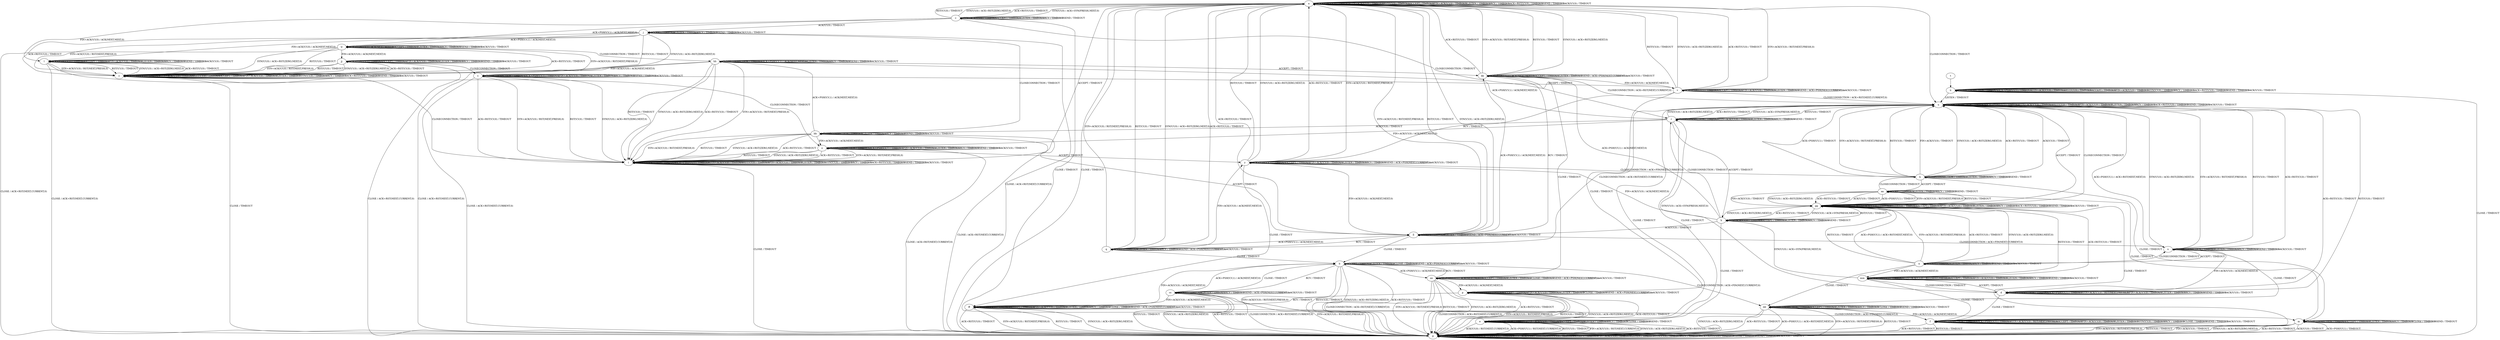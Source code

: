 digraph "" {
	graph ["Incoming time"=0.3313302993774414,
		"Outgoing time"=0.4811215400695801,
		Output="{'States': 39, 'Transitions': 495, 'Filename': '../results/tcp_rerun/TCP_Windows8_Server-TCP_Windows8_Server-4.dot'}",
		Reference="{'States': 39, 'Transitions': 495, 'Filename': '../subjects/tcp/TCP_Windows8_Server.dot'}",
		Solver=yices,
		Updated="{'States': 39, 'Transitions': 495, 'Filename': '../subjects/tcp/TCP_Windows8_Server.dot'}",
		"f-measure"=1.0,
		precision=1.0,
		recall=1.0
	];
	a -> a	[key=0,
		label="ACK+PSH(V,V,1) / TIMEOUT"];
	a -> a	[key=1,
		label="SYN+ACK(V,V,0) / TIMEOUT"];
	a -> a	[key=2,
		label="RST(V,V,0) / TIMEOUT"];
	a -> a	[key=3,
		label="ACCEPT / TIMEOUT"];
	a -> a	[key=4,
		label="FIN+ACK(V,V,0) / TIMEOUT"];
	a -> a	[key=5,
		label="LISTEN / TIMEOUT"];
	a -> a	[key=6,
		label="RCV / TIMEOUT"];
	a -> a	[key=7,
		label="ACK+RST(V,V,0) / TIMEOUT"];
	a -> a	[key=8,
		label="SEND / TIMEOUT"];
	a -> a	[key=9,
		label="ACK(V,V,0) / TIMEOUT"];
	a -> c	[key=0,
		label="SYN(V,V,0) / ACK+SYN(FRESH,NEXT,0)"];
	a -> g	[key=0,
		label="CLOSE / TIMEOUT"];
	a -> u	[key=0,
		label="CLOSECONNECTION / TIMEOUT"];
	b -> b	[key=0,
		label="ACCEPT / TIMEOUT"];
	b -> b	[key=1,
		label="LISTEN / TIMEOUT"];
	b -> b	[key=2,
		label="CLOSE / TIMEOUT"];
	b -> b	[key=3,
		label="SEND / ACK+PSH(NEXT,CURRENT,1)"];
	b -> b	[key=4,
		label="ACK(V,V,0) / TIMEOUT"];
	b -> g	[key=0,
		label="SYN+ACK(V,V,0) / RST(NEXT,FRESH,0)"];
	b -> g	[key=1,
		label="RST(V,V,0) / TIMEOUT"];
	b -> g	[key=2,
		label="SYN(V,V,0) / ACK+RST(ZERO,NEXT,0)"];
	b -> g	[key=3,
		label="ACK+RST(V,V,0) / TIMEOUT"];
	b -> cc	[key=0,
		label="RCV / TIMEOUT"];
	b -> dd	[key=0,
		label="CLOSECONNECTION / ACK+FIN(NEXT,CURRENT,0)"];
	b -> ee	[key=0,
		label="ACK+PSH(V,V,1) / ACK(NEXT,NEXT,0)"];
	b -> ff	[key=0,
		label="FIN+ACK(V,V,0) / ACK(NEXT,NEXT,0)"];
	c -> a	[key=0,
		label="RST(V,V,0) / TIMEOUT"];
	c -> a	[key=1,
		label="SYN(V,V,0) / ACK+RST(ZERO,NEXT,0)"];
	c -> a	[key=2,
		label="ACK+RST(V,V,0) / TIMEOUT"];
	c -> c	[key=0,
		label="SYN+ACK(V,V,0) / TIMEOUT"];
	c -> c	[key=1,
		label="ACCEPT / TIMEOUT"];
	c -> c	[key=2,
		label="LISTEN / TIMEOUT"];
	c -> c	[key=3,
		label="RCV / TIMEOUT"];
	c -> c	[key=4,
		label="SEND / TIMEOUT"];
	c -> e	[key=0,
		label="CLOSE / TIMEOUT"];
	c -> j	[key=0,
		label="ACK(V,V,0) / TIMEOUT"];
	c -> l	[key=0,
		label="FIN+ACK(V,V,0) / ACK(NEXT,NEXT,0)"];
	c -> r	[key=0,
		label="CLOSECONNECTION / TIMEOUT"];
	c -> w	[key=0,
		label="ACK+PSH(V,V,1) / ACK(NEXT,NEXT,0)"];
	d -> d	[key=0,
		label="CLOSECONNECTION / TIMEOUT"];
	d -> d	[key=1,
		label="ACK+PSH(V,V,1) / TIMEOUT"];
	d -> d	[key=2,
		label="SYN+ACK(V,V,0) / RST(NEXT,FRESH,0)"];
	d -> d	[key=3,
		label="FIN+ACK(V,V,0) / TIMEOUT"];
	d -> d	[key=4,
		label="LISTEN / TIMEOUT"];
	d -> d	[key=5,
		label="RCV / TIMEOUT"];
	d -> d	[key=6,
		label="SEND / TIMEOUT"];
	d -> d	[key=7,
		label="ACK(V,V,0) / TIMEOUT"];
	d -> f	[key=0,
		label="CLOSE / TIMEOUT"];
	d -> r	[key=0,
		label="SYN(V,V,0) / ACK+SYN(FRESH,NEXT,0)"];
	d -> u	[key=0,
		label="RST(V,V,0) / TIMEOUT"];
	d -> u	[key=1,
		label="ACK+RST(V,V,0) / TIMEOUT"];
	d -> mm	[key=0,
		label="ACCEPT / TIMEOUT"];
	e -> e	[key=0,
		label="CLOSECONNECTION / TIMEOUT"];
	e -> e	[key=1,
		label="SYN+ACK(V,V,0) / TIMEOUT"];
	e -> e	[key=2,
		label="ACCEPT / TIMEOUT"];
	e -> e	[key=3,
		label="LISTEN / TIMEOUT"];
	e -> e	[key=4,
		label="RCV / TIMEOUT"];
	e -> e	[key=5,
		label="CLOSE / TIMEOUT"];
	e -> e	[key=6,
		label="SEND / TIMEOUT"];
	e -> g	[key=0,
		label="ACK+PSH(V,V,1) / RST(NEXT,CURRENT,0)"];
	e -> g	[key=1,
		label="RST(V,V,0) / TIMEOUT"];
	e -> g	[key=2,
		label="FIN+ACK(V,V,0) / RST(NEXT,CURRENT,0)"];
	e -> g	[key=3,
		label="SYN(V,V,0) / ACK+RST(ZERO,NEXT,0)"];
	e -> g	[key=4,
		label="ACK+RST(V,V,0) / TIMEOUT"];
	e -> g	[key=5,
		label="ACK(V,V,0) / RST(NEXT,CURRENT,0)"];
	f -> f	[key=0,
		label="CLOSECONNECTION / TIMEOUT"];
	f -> f	[key=1,
		label="ACK+PSH(V,V,1) / TIMEOUT"];
	f -> f	[key=2,
		label="SYN+ACK(V,V,0) / RST(NEXT,FRESH,0)"];
	f -> f	[key=3,
		label="ACCEPT / TIMEOUT"];
	f -> f	[key=4,
		label="FIN+ACK(V,V,0) / TIMEOUT"];
	f -> f	[key=5,
		label="LISTEN / TIMEOUT"];
	f -> f	[key=6,
		label="SYN(V,V,0) / TIMEOUT"];
	f -> f	[key=7,
		label="RCV / TIMEOUT"];
	f -> f	[key=8,
		label="CLOSE / TIMEOUT"];
	f -> f	[key=9,
		label="SEND / TIMEOUT"];
	f -> f	[key=10,
		label="ACK(V,V,0) / TIMEOUT"];
	f -> g	[key=0,
		label="RST(V,V,0) / TIMEOUT"];
	f -> g	[key=1,
		label="ACK+RST(V,V,0) / TIMEOUT"];
	g -> g	[key=0,
		label="CLOSECONNECTION / TIMEOUT"];
	g -> g	[key=1,
		label="ACK+PSH(V,V,1) / TIMEOUT"];
	g -> g	[key=2,
		label="SYN+ACK(V,V,0) / TIMEOUT"];
	g -> g	[key=3,
		label="RST(V,V,0) / TIMEOUT"];
	g -> g	[key=4,
		label="ACCEPT / TIMEOUT"];
	g -> g	[key=5,
		label="FIN+ACK(V,V,0) / TIMEOUT"];
	g -> g	[key=6,
		label="LISTEN / TIMEOUT"];
	g -> g	[key=7,
		label="SYN(V,V,0) / TIMEOUT"];
	g -> g	[key=8,
		label="RCV / TIMEOUT"];
	g -> g	[key=9,
		label="ACK+RST(V,V,0) / TIMEOUT"];
	g -> g	[key=10,
		label="CLOSE / TIMEOUT"];
	g -> g	[key=11,
		label="SEND / TIMEOUT"];
	g -> g	[key=12,
		label="ACK(V,V,0) / TIMEOUT"];
	h -> e	[key=0,
		label="CLOSE / TIMEOUT"];
	h -> h	[key=0,
		label="SYN+ACK(V,V,0) / TIMEOUT"];
	h -> h	[key=1,
		label="ACCEPT / TIMEOUT"];
	h -> h	[key=2,
		label="LISTEN / TIMEOUT"];
	h -> h	[key=3,
		label="RCV / TIMEOUT"];
	h -> h	[key=4,
		label="SEND / TIMEOUT"];
	h -> r	[key=0,
		label="CLOSECONNECTION / TIMEOUT"];
	h -> y	[key=0,
		label="FIN+ACK(V,V,0) / ACK(NEXT,NEXT,0)"];
	h -> gg	[key=0,
		label="RST(V,V,0) / TIMEOUT"];
	h -> gg	[key=1,
		label="SYN(V,V,0) / ACK+RST(ZERO,NEXT,0)"];
	h -> gg	[key=2,
		label="ACK+RST(V,V,0) / TIMEOUT"];
	h -> kk	[key=0,
		label="ACK+PSH(V,V,1) / ACK(NEXT,NEXT,0)"];
	h -> ll	[key=0,
		label="ACK(V,V,0) / TIMEOUT"];
	i -> a	[key=0,
		label="ACCEPT / TIMEOUT"];
	i -> g	[key=0,
		label="CLOSE / TIMEOUT"];
	i -> i	[key=0,
		label="CLOSECONNECTION / TIMEOUT"];
	i -> i	[key=1,
		label="ACK+PSH(V,V,1) / TIMEOUT"];
	i -> i	[key=2,
		label="SYN+ACK(V,V,0) / TIMEOUT"];
	i -> i	[key=3,
		label="RST(V,V,0) / TIMEOUT"];
	i -> i	[key=4,
		label="FIN+ACK(V,V,0) / TIMEOUT"];
	i -> i	[key=5,
		label="LISTEN / TIMEOUT"];
	i -> i	[key=6,
		label="SYN(V,V,0) / TIMEOUT"];
	i -> i	[key=7,
		label="RCV / TIMEOUT"];
	i -> i	[key=8,
		label="ACK+RST(V,V,0) / TIMEOUT"];
	i -> i	[key=9,
		label="SEND / TIMEOUT"];
	i -> i	[key=10,
		label="ACK(V,V,0) / TIMEOUT"];
	j -> g	[key=0,
		label="CLOSE / ACK+RST(NEXT,CURRENT,0)"];
	j -> j	[key=0,
		label="ACCEPT / TIMEOUT"];
	j -> j	[key=1,
		label="LISTEN / TIMEOUT"];
	j -> j	[key=2,
		label="RCV / TIMEOUT"];
	j -> j	[key=3,
		label="SEND / TIMEOUT"];
	j -> j	[key=4,
		label="ACK(V,V,0) / TIMEOUT"];
	j -> l	[key=0,
		label="FIN+ACK(V,V,0) / ACK(NEXT,NEXT,0)"];
	j -> w	[key=0,
		label="ACK+PSH(V,V,1) / ACK(NEXT,NEXT,0)"];
	j -> z	[key=0,
		label="SYN+ACK(V,V,0) / RST(NEXT,FRESH,0)"];
	j -> z	[key=1,
		label="RST(V,V,0) / TIMEOUT"];
	j -> z	[key=2,
		label="SYN(V,V,0) / ACK+RST(ZERO,NEXT,0)"];
	j -> z	[key=3,
		label="ACK+RST(V,V,0) / TIMEOUT"];
	j -> bb	[key=0,
		label="CLOSECONNECTION / TIMEOUT"];
	k -> k	[key=0,
		label="CLOSECONNECTION / TIMEOUT"];
	k -> k	[key=1,
		label="LISTEN / TIMEOUT"];
	k -> k	[key=2,
		label="RCV / TIMEOUT"];
	k -> k	[key=3,
		label="SEND / TIMEOUT"];
	k -> m	[key=0,
		label="CLOSE / TIMEOUT"];
	k -> u	[key=0,
		label="ACK+PSH(V,V,1) / TIMEOUT"];
	k -> u	[key=1,
		label="SYN+ACK(V,V,0) / RST(NEXT,FRESH,0)"];
	k -> u	[key=2,
		label="RST(V,V,0) / TIMEOUT"];
	k -> u	[key=3,
		label="FIN+ACK(V,V,0) / TIMEOUT"];
	k -> u	[key=4,
		label="SYN(V,V,0) / ACK+RST(ZERO,NEXT,0)"];
	k -> u	[key=5,
		label="ACK+RST(V,V,0) / TIMEOUT"];
	k -> u	[key=6,
		label="ACK(V,V,0) / TIMEOUT"];
	k -> aa	[key=0,
		label="ACCEPT / TIMEOUT"];
	l -> g	[key=0,
		label="CLOSE / ACK+RST(NEXT,CURRENT,0)"];
	l -> l	[key=0,
		label="ACK+PSH(V,V,1) / TIMEOUT"];
	l -> l	[key=1,
		label="ACCEPT / TIMEOUT"];
	l -> l	[key=2,
		label="FIN+ACK(V,V,0) / TIMEOUT"];
	l -> l	[key=3,
		label="LISTEN / TIMEOUT"];
	l -> l	[key=4,
		label="RCV / TIMEOUT"];
	l -> l	[key=5,
		label="SEND / TIMEOUT"];
	l -> l	[key=6,
		label="ACK(V,V,0) / TIMEOUT"];
	l -> o	[key=0,
		label="CLOSECONNECTION / TIMEOUT"];
	l -> z	[key=0,
		label="SYN+ACK(V,V,0) / RST(NEXT,FRESH,0)"];
	l -> z	[key=1,
		label="RST(V,V,0) / TIMEOUT"];
	l -> z	[key=2,
		label="SYN(V,V,0) / ACK+RST(ZERO,NEXT,0)"];
	l -> z	[key=3,
		label="ACK+RST(V,V,0) / TIMEOUT"];
	m -> g	[key=0,
		label="ACK+PSH(V,V,1) / TIMEOUT"];
	m -> g	[key=1,
		label="SYN+ACK(V,V,0) / RST(NEXT,FRESH,0)"];
	m -> g	[key=2,
		label="RST(V,V,0) / TIMEOUT"];
	m -> g	[key=3,
		label="FIN+ACK(V,V,0) / TIMEOUT"];
	m -> g	[key=4,
		label="SYN(V,V,0) / ACK+RST(ZERO,NEXT,0)"];
	m -> g	[key=5,
		label="ACK+RST(V,V,0) / TIMEOUT"];
	m -> g	[key=6,
		label="ACK(V,V,0) / TIMEOUT"];
	m -> m	[key=0,
		label="CLOSECONNECTION / TIMEOUT"];
	m -> m	[key=1,
		label="ACCEPT / TIMEOUT"];
	m -> m	[key=2,
		label="LISTEN / TIMEOUT"];
	m -> m	[key=3,
		label="RCV / TIMEOUT"];
	m -> m	[key=4,
		label="CLOSE / TIMEOUT"];
	m -> m	[key=5,
		label="SEND / TIMEOUT"];
	n -> n	[key=0,
		label="ACCEPT / TIMEOUT"];
	n -> n	[key=1,
		label="LISTEN / TIMEOUT"];
	n -> n	[key=2,
		label="RCV / TIMEOUT"];
	n -> n	[key=3,
		label="SEND / TIMEOUT"];
	n -> n	[key=4,
		label="ACK(V,V,0) / TIMEOUT"];
	n -> x	[key=0,
		label="CLOSECONNECTION / TIMEOUT"];
	n -> dd	[key=0,
		label="CLOSE / TIMEOUT"];
	n -> gg	[key=0,
		label="ACK+PSH(V,V,1) / ACK+RST(NEXT,NEXT,0)"];
	n -> gg	[key=1,
		label="SYN+ACK(V,V,0) / RST(NEXT,FRESH,0)"];
	n -> gg	[key=2,
		label="RST(V,V,0) / TIMEOUT"];
	n -> gg	[key=3,
		label="SYN(V,V,0) / ACK+RST(ZERO,NEXT,0)"];
	n -> gg	[key=4,
		label="ACK+RST(V,V,0) / TIMEOUT"];
	n -> mm	[key=0,
		label="FIN+ACK(V,V,0) / ACK(NEXT,NEXT,0)"];
	o -> g	[key=0,
		label="CLOSE / ACK+RST(NEXT,CURRENT,0)"];
	o -> i	[key=0,
		label="SYN+ACK(V,V,0) / RST(NEXT,FRESH,0)"];
	o -> i	[key=1,
		label="RST(V,V,0) / TIMEOUT"];
	o -> i	[key=2,
		label="SYN(V,V,0) / ACK+RST(ZERO,NEXT,0)"];
	o -> i	[key=3,
		label="ACK+RST(V,V,0) / TIMEOUT"];
	o -> o	[key=0,
		label="CLOSECONNECTION / TIMEOUT"];
	o -> o	[key=1,
		label="ACK+PSH(V,V,1) / TIMEOUT"];
	o -> o	[key=2,
		label="FIN+ACK(V,V,0) / TIMEOUT"];
	o -> o	[key=3,
		label="LISTEN / TIMEOUT"];
	o -> o	[key=4,
		label="RCV / TIMEOUT"];
	o -> o	[key=5,
		label="SEND / TIMEOUT"];
	o -> o	[key=6,
		label="ACK(V,V,0) / TIMEOUT"];
	o -> y	[key=0,
		label="ACCEPT / TIMEOUT"];
	p -> g	[key=0,
		label="CLOSECONNECTION / ACK+RST(NEXT,CURRENT,0)"];
	p -> g	[key=1,
		label="SYN+ACK(V,V,0) / RST(NEXT,FRESH,0)"];
	p -> g	[key=2,
		label="RST(V,V,0) / TIMEOUT"];
	p -> g	[key=3,
		label="SYN(V,V,0) / ACK+RST(ZERO,NEXT,0)"];
	p -> g	[key=4,
		label="ACK+RST(V,V,0) / TIMEOUT"];
	p -> p	[key=0,
		label="ACK+PSH(V,V,1) / TIMEOUT"];
	p -> p	[key=1,
		label="ACCEPT / TIMEOUT"];
	p -> p	[key=2,
		label="FIN+ACK(V,V,0) / TIMEOUT"];
	p -> p	[key=3,
		label="LISTEN / TIMEOUT"];
	p -> p	[key=4,
		label="CLOSE / TIMEOUT"];
	p -> p	[key=5,
		label="SEND / ACK+PSH(NEXT,CURRENT,1)"];
	p -> p	[key=6,
		label="ACK(V,V,0) / TIMEOUT"];
	p -> ff	[key=0,
		label="RCV / TIMEOUT"];
	q -> a	[key=0,
		label="SYN+ACK(V,V,0) / RST(NEXT,FRESH,0)"];
	q -> a	[key=1,
		label="RST(V,V,0) / TIMEOUT"];
	q -> a	[key=2,
		label="SYN(V,V,0) / ACK+RST(ZERO,NEXT,0)"];
	q -> a	[key=3,
		label="ACK+RST(V,V,0) / TIMEOUT"];
	q -> b	[key=0,
		label="CLOSE / TIMEOUT"];
	q -> q	[key=0,
		label="ACCEPT / TIMEOUT"];
	q -> q	[key=1,
		label="LISTEN / TIMEOUT"];
	q -> q	[key=2,
		label="RCV / TIMEOUT"];
	q -> q	[key=3,
		label="SEND / ACK+PSH(NEXT,CURRENT,1)"];
	q -> q	[key=4,
		label="ACK(V,V,0) / TIMEOUT"];
	q -> u	[key=0,
		label="CLOSECONNECTION / ACK+RST(NEXT,CURRENT,0)"];
	q -> y	[key=0,
		label="FIN+ACK(V,V,0) / ACK(NEXT,NEXT,0)"];
	q -> ll	[key=0,
		label="ACK+PSH(V,V,1) / ACK(NEXT,NEXT,0)"];
	r -> e	[key=0,
		label="CLOSE / TIMEOUT"];
	r -> h	[key=0,
		label="ACCEPT / TIMEOUT"];
	r -> o	[key=0,
		label="FIN+ACK(V,V,0) / ACK(NEXT,NEXT,0)"];
	r -> r	[key=0,
		label="CLOSECONNECTION / TIMEOUT"];
	r -> r	[key=1,
		label="SYN+ACK(V,V,0) / TIMEOUT"];
	r -> r	[key=2,
		label="LISTEN / TIMEOUT"];
	r -> r	[key=3,
		label="RCV / TIMEOUT"];
	r -> r	[key=4,
		label="SEND / TIMEOUT"];
	r -> u	[key=0,
		label="RST(V,V,0) / TIMEOUT"];
	r -> u	[key=1,
		label="SYN(V,V,0) / ACK+RST(ZERO,NEXT,0)"];
	r -> u	[key=2,
		label="ACK+RST(V,V,0) / TIMEOUT"];
	r -> bb	[key=0,
		label="ACK(V,V,0) / TIMEOUT"];
	r -> hh	[key=0,
		label="ACK+PSH(V,V,1) / ACK(NEXT,NEXT,0)"];
	s -> g	[key=0,
		label="CLOSE / ACK+RST(NEXT,CURRENT,0)"];
	s -> i	[key=0,
		label="SYN+ACK(V,V,0) / RST(NEXT,FRESH,0)"];
	s -> i	[key=1,
		label="RST(V,V,0) / TIMEOUT"];
	s -> i	[key=2,
		label="SYN(V,V,0) / ACK+RST(ZERO,NEXT,0)"];
	s -> i	[key=3,
		label="ACK+RST(V,V,0) / TIMEOUT"];
	s -> s	[key=0,
		label="CLOSECONNECTION / TIMEOUT"];
	s -> s	[key=1,
		label="ACK+PSH(V,V,1) / TIMEOUT"];
	s -> s	[key=2,
		label="FIN+ACK(V,V,0) / TIMEOUT"];
	s -> s	[key=3,
		label="LISTEN / TIMEOUT"];
	s -> s	[key=4,
		label="RCV / TIMEOUT"];
	s -> s	[key=5,
		label="SEND / TIMEOUT"];
	s -> s	[key=6,
		label="ACK(V,V,0) / TIMEOUT"];
	s -> v	[key=0,
		label="ACCEPT / TIMEOUT"];
	t -> ii	[key=0];
	u -> g	[key=0,
		label="CLOSE / TIMEOUT"];
	u -> r	[key=0,
		label="SYN(V,V,0) / ACK+SYN(FRESH,NEXT,0)"];
	u -> u	[key=0,
		label="CLOSECONNECTION / TIMEOUT"];
	u -> u	[key=1,
		label="ACK+PSH(V,V,1) / TIMEOUT"];
	u -> u	[key=2,
		label="SYN+ACK(V,V,0) / TIMEOUT"];
	u -> u	[key=3,
		label="RST(V,V,0) / TIMEOUT"];
	u -> u	[key=4,
		label="FIN+ACK(V,V,0) / TIMEOUT"];
	u -> u	[key=5,
		label="LISTEN / TIMEOUT"];
	u -> u	[key=6,
		label="RCV / TIMEOUT"];
	u -> u	[key=7,
		label="ACK+RST(V,V,0) / TIMEOUT"];
	u -> u	[key=8,
		label="SEND / TIMEOUT"];
	u -> u	[key=9,
		label="ACK(V,V,0) / TIMEOUT"];
	u -> gg	[key=0,
		label="ACCEPT / TIMEOUT"];
	v -> a	[key=0,
		label="SYN+ACK(V,V,0) / RST(NEXT,FRESH,0)"];
	v -> a	[key=1,
		label="RST(V,V,0) / TIMEOUT"];
	v -> a	[key=2,
		label="SYN(V,V,0) / ACK+RST(ZERO,NEXT,0)"];
	v -> a	[key=3,
		label="ACK+RST(V,V,0) / TIMEOUT"];
	v -> p	[key=0,
		label="CLOSE / TIMEOUT"];
	v -> u	[key=0,
		label="CLOSECONNECTION / ACK+RST(NEXT,CURRENT,0)"];
	v -> v	[key=0,
		label="ACK+PSH(V,V,1) / TIMEOUT"];
	v -> v	[key=1,
		label="ACCEPT / TIMEOUT"];
	v -> v	[key=2,
		label="FIN+ACK(V,V,0) / TIMEOUT"];
	v -> v	[key=3,
		label="LISTEN / TIMEOUT"];
	v -> v	[key=4,
		label="SEND / ACK+PSH(NEXT,CURRENT,1)"];
	v -> v	[key=5,
		label="ACK(V,V,0) / TIMEOUT"];
	v -> y	[key=0,
		label="RCV / TIMEOUT"];
	w -> g	[key=0,
		label="CLOSE / ACK+RST(NEXT,CURRENT,0)"];
	w -> w	[key=0,
		label="ACK+PSH(V,V,1) / ACK(NEXT,NEXT,0)"];
	w -> w	[key=1,
		label="ACCEPT / TIMEOUT"];
	w -> w	[key=2,
		label="LISTEN / TIMEOUT"];
	w -> w	[key=3,
		label="RCV / TIMEOUT"];
	w -> w	[key=4,
		label="SEND / TIMEOUT"];
	w -> w	[key=5,
		label="ACK(V,V,0) / TIMEOUT"];
	w -> z	[key=0,
		label="SYN+ACK(V,V,0) / RST(NEXT,FRESH,0)"];
	w -> z	[key=1,
		label="RST(V,V,0) / TIMEOUT"];
	w -> z	[key=2,
		label="SYN(V,V,0) / ACK+RST(ZERO,NEXT,0)"];
	w -> z	[key=3,
		label="ACK+RST(V,V,0) / TIMEOUT"];
	w -> hh	[key=0,
		label="CLOSECONNECTION / TIMEOUT"];
	w -> jj	[key=0,
		label="FIN+ACK(V,V,0) / ACK(NEXT,NEXT,0)"];
	x -> d	[key=0,
		label="FIN+ACK(V,V,0) / ACK(NEXT,NEXT,0)"];
	x -> n	[key=0,
		label="ACCEPT / TIMEOUT"];
	x -> u	[key=0,
		label="ACK+PSH(V,V,1) / ACK+RST(NEXT,NEXT,0)"];
	x -> u	[key=1,
		label="SYN+ACK(V,V,0) / RST(NEXT,FRESH,0)"];
	x -> u	[key=2,
		label="RST(V,V,0) / TIMEOUT"];
	x -> u	[key=3,
		label="SYN(V,V,0) / ACK+RST(ZERO,NEXT,0)"];
	x -> u	[key=4,
		label="ACK+RST(V,V,0) / TIMEOUT"];
	x -> x	[key=0,
		label="CLOSECONNECTION / TIMEOUT"];
	x -> x	[key=1,
		label="LISTEN / TIMEOUT"];
	x -> x	[key=2,
		label="RCV / TIMEOUT"];
	x -> x	[key=3,
		label="SEND / TIMEOUT"];
	x -> x	[key=4,
		label="ACK(V,V,0) / TIMEOUT"];
	x -> dd	[key=0,
		label="CLOSE / TIMEOUT"];
	y -> a	[key=0,
		label="SYN+ACK(V,V,0) / RST(NEXT,FRESH,0)"];
	y -> a	[key=1,
		label="RST(V,V,0) / TIMEOUT"];
	y -> a	[key=2,
		label="SYN(V,V,0) / ACK+RST(ZERO,NEXT,0)"];
	y -> a	[key=3,
		label="ACK+RST(V,V,0) / TIMEOUT"];
	y -> k	[key=0,
		label="CLOSECONNECTION / ACK+FIN(NEXT,CURRENT,0)"];
	y -> y	[key=0,
		label="ACK+PSH(V,V,1) / TIMEOUT"];
	y -> y	[key=1,
		label="ACCEPT / TIMEOUT"];
	y -> y	[key=2,
		label="FIN+ACK(V,V,0) / TIMEOUT"];
	y -> y	[key=3,
		label="LISTEN / TIMEOUT"];
	y -> y	[key=4,
		label="RCV / TIMEOUT"];
	y -> y	[key=5,
		label="SEND / ACK+PSH(NEXT,CURRENT,1)"];
	y -> y	[key=6,
		label="ACK(V,V,0) / TIMEOUT"];
	y -> ff	[key=0,
		label="CLOSE / TIMEOUT"];
	z -> g	[key=0,
		label="CLOSE / TIMEOUT"];
	z -> i	[key=0,
		label="CLOSECONNECTION / TIMEOUT"];
	z -> z	[key=0,
		label="ACK+PSH(V,V,1) / TIMEOUT"];
	z -> z	[key=1,
		label="SYN+ACK(V,V,0) / TIMEOUT"];
	z -> z	[key=2,
		label="RST(V,V,0) / TIMEOUT"];
	z -> z	[key=3,
		label="ACCEPT / TIMEOUT"];
	z -> z	[key=4,
		label="FIN+ACK(V,V,0) / TIMEOUT"];
	z -> z	[key=5,
		label="LISTEN / TIMEOUT"];
	z -> z	[key=6,
		label="SYN(V,V,0) / TIMEOUT"];
	z -> z	[key=7,
		label="RCV / TIMEOUT"];
	z -> z	[key=8,
		label="ACK+RST(V,V,0) / TIMEOUT"];
	z -> z	[key=9,
		label="SEND / TIMEOUT"];
	z -> z	[key=10,
		label="ACK(V,V,0) / TIMEOUT"];
	aa -> k	[key=0,
		label="CLOSECONNECTION / TIMEOUT"];
	aa -> m	[key=0,
		label="CLOSE / TIMEOUT"];
	aa -> aa	[key=0,
		label="ACCEPT / TIMEOUT"];
	aa -> aa	[key=1,
		label="LISTEN / TIMEOUT"];
	aa -> aa	[key=2,
		label="RCV / TIMEOUT"];
	aa -> aa	[key=3,
		label="SEND / TIMEOUT"];
	aa -> gg	[key=0,
		label="ACK+PSH(V,V,1) / TIMEOUT"];
	aa -> gg	[key=1,
		label="SYN+ACK(V,V,0) / RST(NEXT,FRESH,0)"];
	aa -> gg	[key=2,
		label="RST(V,V,0) / TIMEOUT"];
	aa -> gg	[key=3,
		label="FIN+ACK(V,V,0) / TIMEOUT"];
	aa -> gg	[key=4,
		label="SYN(V,V,0) / ACK+RST(ZERO,NEXT,0)"];
	aa -> gg	[key=5,
		label="ACK+RST(V,V,0) / TIMEOUT"];
	aa -> gg	[key=6,
		label="ACK(V,V,0) / TIMEOUT"];
	bb -> g	[key=0,
		label="CLOSE / ACK+RST(NEXT,CURRENT,0)"];
	bb -> i	[key=0,
		label="SYN+ACK(V,V,0) / RST(NEXT,FRESH,0)"];
	bb -> i	[key=1,
		label="RST(V,V,0) / TIMEOUT"];
	bb -> i	[key=2,
		label="SYN(V,V,0) / ACK+RST(ZERO,NEXT,0)"];
	bb -> i	[key=3,
		label="ACK+RST(V,V,0) / TIMEOUT"];
	bb -> o	[key=0,
		label="FIN+ACK(V,V,0) / ACK(NEXT,NEXT,0)"];
	bb -> bb	[key=0,
		label="CLOSECONNECTION / TIMEOUT"];
	bb -> bb	[key=1,
		label="LISTEN / TIMEOUT"];
	bb -> bb	[key=2,
		label="RCV / TIMEOUT"];
	bb -> bb	[key=3,
		label="SEND / TIMEOUT"];
	bb -> bb	[key=4,
		label="ACK(V,V,0) / TIMEOUT"];
	bb -> hh	[key=0,
		label="ACK+PSH(V,V,1) / ACK(NEXT,NEXT,0)"];
	bb -> ll	[key=0,
		label="ACCEPT / TIMEOUT"];
	cc -> b	[key=0,
		label="ACK+PSH(V,V,1) / ACK(NEXT,NEXT,0)"];
	cc -> b	[key=1,
		label="CLOSE / TIMEOUT"];
	cc -> g	[key=0,
		label="CLOSECONNECTION / ACK+RST(NEXT,CURRENT,0)"];
	cc -> g	[key=1,
		label="SYN+ACK(V,V,0) / RST(NEXT,FRESH,0)"];
	cc -> g	[key=2,
		label="RST(V,V,0) / TIMEOUT"];
	cc -> g	[key=3,
		label="SYN(V,V,0) / ACK+RST(ZERO,NEXT,0)"];
	cc -> g	[key=4,
		label="ACK+RST(V,V,0) / TIMEOUT"];
	cc -> cc	[key=0,
		label="ACCEPT / TIMEOUT"];
	cc -> cc	[key=1,
		label="LISTEN / TIMEOUT"];
	cc -> cc	[key=2,
		label="RCV / TIMEOUT"];
	cc -> cc	[key=3,
		label="SEND / ACK+PSH(NEXT,CURRENT,1)"];
	cc -> cc	[key=4,
		label="ACK(V,V,0) / TIMEOUT"];
	cc -> ff	[key=0,
		label="FIN+ACK(V,V,0) / ACK(NEXT,NEXT,0)"];
	dd -> f	[key=0,
		label="FIN+ACK(V,V,0) / ACK(NEXT,NEXT,0)"];
	dd -> g	[key=0,
		label="ACK+PSH(V,V,1) / ACK+RST(NEXT,NEXT,0)"];
	dd -> g	[key=1,
		label="SYN+ACK(V,V,0) / RST(NEXT,FRESH,0)"];
	dd -> g	[key=2,
		label="RST(V,V,0) / TIMEOUT"];
	dd -> g	[key=3,
		label="SYN(V,V,0) / ACK+RST(ZERO,NEXT,0)"];
	dd -> g	[key=4,
		label="ACK+RST(V,V,0) / TIMEOUT"];
	dd -> dd	[key=0,
		label="CLOSECONNECTION / TIMEOUT"];
	dd -> dd	[key=1,
		label="ACCEPT / TIMEOUT"];
	dd -> dd	[key=2,
		label="LISTEN / TIMEOUT"];
	dd -> dd	[key=3,
		label="RCV / TIMEOUT"];
	dd -> dd	[key=4,
		label="CLOSE / TIMEOUT"];
	dd -> dd	[key=5,
		label="SEND / TIMEOUT"];
	dd -> dd	[key=6,
		label="ACK(V,V,0) / TIMEOUT"];
	ee -> b	[key=0,
		label="RCV / TIMEOUT"];
	ee -> g	[key=0,
		label="CLOSECONNECTION / ACK+RST(NEXT,CURRENT,0)"];
	ee -> g	[key=1,
		label="SYN+ACK(V,V,0) / RST(NEXT,FRESH,0)"];
	ee -> g	[key=2,
		label="RST(V,V,0) / TIMEOUT"];
	ee -> g	[key=3,
		label="SYN(V,V,0) / ACK+RST(ZERO,NEXT,0)"];
	ee -> g	[key=4,
		label="ACK+RST(V,V,0) / TIMEOUT"];
	ee -> p	[key=0,
		label="FIN+ACK(V,V,0) / ACK(NEXT,NEXT,0)"];
	ee -> ee	[key=0,
		label="ACK+PSH(V,V,1) / ACK(NEXT,NEXT,0)"];
	ee -> ee	[key=1,
		label="ACCEPT / TIMEOUT"];
	ee -> ee	[key=2,
		label="LISTEN / TIMEOUT"];
	ee -> ee	[key=3,
		label="CLOSE / TIMEOUT"];
	ee -> ee	[key=4,
		label="SEND / ACK+PSH(NEXT,CURRENT,1)"];
	ee -> ee	[key=5,
		label="ACK(V,V,0) / TIMEOUT"];
	ff -> g	[key=0,
		label="SYN+ACK(V,V,0) / RST(NEXT,FRESH,0)"];
	ff -> g	[key=1,
		label="RST(V,V,0) / TIMEOUT"];
	ff -> g	[key=2,
		label="SYN(V,V,0) / ACK+RST(ZERO,NEXT,0)"];
	ff -> g	[key=3,
		label="ACK+RST(V,V,0) / TIMEOUT"];
	ff -> m	[key=0,
		label="CLOSECONNECTION / ACK+FIN(NEXT,CURRENT,0)"];
	ff -> ff	[key=0,
		label="ACK+PSH(V,V,1) / TIMEOUT"];
	ff -> ff	[key=1,
		label="ACCEPT / TIMEOUT"];
	ff -> ff	[key=2,
		label="FIN+ACK(V,V,0) / TIMEOUT"];
	ff -> ff	[key=3,
		label="LISTEN / TIMEOUT"];
	ff -> ff	[key=4,
		label="RCV / TIMEOUT"];
	ff -> ff	[key=5,
		label="CLOSE / TIMEOUT"];
	ff -> ff	[key=6,
		label="SEND / ACK+PSH(NEXT,CURRENT,1)"];
	ff -> ff	[key=7,
		label="ACK(V,V,0) / TIMEOUT"];
	gg -> g	[key=0,
		label="CLOSE / TIMEOUT"];
	gg -> h	[key=0,
		label="SYN(V,V,0) / ACK+SYN(FRESH,NEXT,0)"];
	gg -> u	[key=0,
		label="CLOSECONNECTION / TIMEOUT"];
	gg -> gg	[key=0,
		label="ACK+PSH(V,V,1) / TIMEOUT"];
	gg -> gg	[key=1,
		label="SYN+ACK(V,V,0) / TIMEOUT"];
	gg -> gg	[key=2,
		label="RST(V,V,0) / TIMEOUT"];
	gg -> gg	[key=3,
		label="ACCEPT / TIMEOUT"];
	gg -> gg	[key=4,
		label="FIN+ACK(V,V,0) / TIMEOUT"];
	gg -> gg	[key=5,
		label="LISTEN / TIMEOUT"];
	gg -> gg	[key=6,
		label="RCV / TIMEOUT"];
	gg -> gg	[key=7,
		label="ACK+RST(V,V,0) / TIMEOUT"];
	gg -> gg	[key=8,
		label="SEND / TIMEOUT"];
	gg -> gg	[key=9,
		label="ACK(V,V,0) / TIMEOUT"];
	hh -> g	[key=0,
		label="CLOSE / ACK+RST(NEXT,CURRENT,0)"];
	hh -> i	[key=0,
		label="SYN+ACK(V,V,0) / RST(NEXT,FRESH,0)"];
	hh -> i	[key=1,
		label="RST(V,V,0) / TIMEOUT"];
	hh -> i	[key=2,
		label="SYN(V,V,0) / ACK+RST(ZERO,NEXT,0)"];
	hh -> i	[key=3,
		label="ACK+RST(V,V,0) / TIMEOUT"];
	hh -> s	[key=0,
		label="FIN+ACK(V,V,0) / ACK(NEXT,NEXT,0)"];
	hh -> hh	[key=0,
		label="CLOSECONNECTION / TIMEOUT"];
	hh -> hh	[key=1,
		label="ACK+PSH(V,V,1) / ACK(NEXT,NEXT,0)"];
	hh -> hh	[key=2,
		label="LISTEN / TIMEOUT"];
	hh -> hh	[key=3,
		label="RCV / TIMEOUT"];
	hh -> hh	[key=4,
		label="SEND / TIMEOUT"];
	hh -> hh	[key=5,
		label="ACK(V,V,0) / TIMEOUT"];
	hh -> kk	[key=0,
		label="ACCEPT / TIMEOUT"];
	ii -> g	[key=0,
		label="CLOSE / TIMEOUT"];
	ii -> u	[key=0,
		label="LISTEN / TIMEOUT"];
	ii -> ii	[key=0,
		label="CLOSECONNECTION / TIMEOUT"];
	ii -> ii	[key=1,
		label="ACK+PSH(V,V,1) / TIMEOUT"];
	ii -> ii	[key=2,
		label="SYN+ACK(V,V,0) / TIMEOUT"];
	ii -> ii	[key=3,
		label="RST(V,V,0) / TIMEOUT"];
	ii -> ii	[key=4,
		label="ACCEPT / TIMEOUT"];
	ii -> ii	[key=5,
		label="FIN+ACK(V,V,0) / TIMEOUT"];
	ii -> ii	[key=6,
		label="SYN(V,V,0) / TIMEOUT"];
	ii -> ii	[key=7,
		label="RCV / TIMEOUT"];
	ii -> ii	[key=8,
		label="ACK+RST(V,V,0) / TIMEOUT"];
	ii -> ii	[key=9,
		label="SEND / TIMEOUT"];
	ii -> ii	[key=10,
		label="ACK(V,V,0) / TIMEOUT"];
	jj -> g	[key=0,
		label="CLOSE / ACK+RST(NEXT,CURRENT,0)"];
	jj -> s	[key=0,
		label="CLOSECONNECTION / TIMEOUT"];
	jj -> z	[key=0,
		label="SYN+ACK(V,V,0) / RST(NEXT,FRESH,0)"];
	jj -> z	[key=1,
		label="RST(V,V,0) / TIMEOUT"];
	jj -> z	[key=2,
		label="SYN(V,V,0) / ACK+RST(ZERO,NEXT,0)"];
	jj -> z	[key=3,
		label="ACK+RST(V,V,0) / TIMEOUT"];
	jj -> jj	[key=0,
		label="ACK+PSH(V,V,1) / TIMEOUT"];
	jj -> jj	[key=1,
		label="ACCEPT / TIMEOUT"];
	jj -> jj	[key=2,
		label="FIN+ACK(V,V,0) / TIMEOUT"];
	jj -> jj	[key=3,
		label="LISTEN / TIMEOUT"];
	jj -> jj	[key=4,
		label="RCV / TIMEOUT"];
	jj -> jj	[key=5,
		label="SEND / TIMEOUT"];
	jj -> jj	[key=6,
		label="ACK(V,V,0) / TIMEOUT"];
	kk -> a	[key=0,
		label="SYN+ACK(V,V,0) / RST(NEXT,FRESH,0)"];
	kk -> a	[key=1,
		label="RST(V,V,0) / TIMEOUT"];
	kk -> a	[key=2,
		label="SYN(V,V,0) / ACK+RST(ZERO,NEXT,0)"];
	kk -> a	[key=3,
		label="ACK+RST(V,V,0) / TIMEOUT"];
	kk -> u	[key=0,
		label="CLOSECONNECTION / ACK+RST(NEXT,CURRENT,0)"];
	kk -> v	[key=0,
		label="FIN+ACK(V,V,0) / ACK(NEXT,NEXT,0)"];
	kk -> ee	[key=0,
		label="CLOSE / TIMEOUT"];
	kk -> kk	[key=0,
		label="ACK+PSH(V,V,1) / ACK(NEXT,NEXT,0)"];
	kk -> kk	[key=1,
		label="ACCEPT / TIMEOUT"];
	kk -> kk	[key=2,
		label="LISTEN / TIMEOUT"];
	kk -> kk	[key=3,
		label="SEND / ACK+PSH(NEXT,CURRENT,1)"];
	kk -> kk	[key=4,
		label="ACK(V,V,0) / TIMEOUT"];
	kk -> ll	[key=0,
		label="RCV / TIMEOUT"];
	ll -> a	[key=0,
		label="SYN+ACK(V,V,0) / RST(NEXT,FRESH,0)"];
	ll -> a	[key=1,
		label="RST(V,V,0) / TIMEOUT"];
	ll -> a	[key=2,
		label="SYN(V,V,0) / ACK+RST(ZERO,NEXT,0)"];
	ll -> a	[key=3,
		label="ACK+RST(V,V,0) / TIMEOUT"];
	ll -> b	[key=0,
		label="CLOSE / TIMEOUT"];
	ll -> q	[key=0,
		label="RCV / TIMEOUT"];
	ll -> x	[key=0,
		label="CLOSECONNECTION / ACK+FIN(NEXT,CURRENT,0)"];
	ll -> y	[key=0,
		label="FIN+ACK(V,V,0) / ACK(NEXT,NEXT,0)"];
	ll -> kk	[key=0,
		label="ACK+PSH(V,V,1) / ACK(NEXT,NEXT,0)"];
	ll -> ll	[key=0,
		label="ACCEPT / TIMEOUT"];
	ll -> ll	[key=1,
		label="LISTEN / TIMEOUT"];
	ll -> ll	[key=2,
		label="SEND / ACK+PSH(NEXT,CURRENT,1)"];
	ll -> ll	[key=3,
		label="ACK(V,V,0) / TIMEOUT"];
	mm -> d	[key=0,
		label="CLOSECONNECTION / TIMEOUT"];
	mm -> f	[key=0,
		label="CLOSE / TIMEOUT"];
	mm -> h	[key=0,
		label="SYN(V,V,0) / ACK+SYN(FRESH,NEXT,0)"];
	mm -> gg	[key=0,
		label="RST(V,V,0) / TIMEOUT"];
	mm -> gg	[key=1,
		label="ACK+RST(V,V,0) / TIMEOUT"];
	mm -> mm	[key=0,
		label="ACK+PSH(V,V,1) / TIMEOUT"];
	mm -> mm	[key=1,
		label="SYN+ACK(V,V,0) / RST(NEXT,FRESH,0)"];
	mm -> mm	[key=2,
		label="ACCEPT / TIMEOUT"];
	mm -> mm	[key=3,
		label="FIN+ACK(V,V,0) / TIMEOUT"];
	mm -> mm	[key=4,
		label="LISTEN / TIMEOUT"];
	mm -> mm	[key=5,
		label="RCV / TIMEOUT"];
	mm -> mm	[key=6,
		label="SEND / TIMEOUT"];
	mm -> mm	[key=7,
		label="ACK(V,V,0) / TIMEOUT"];
}
